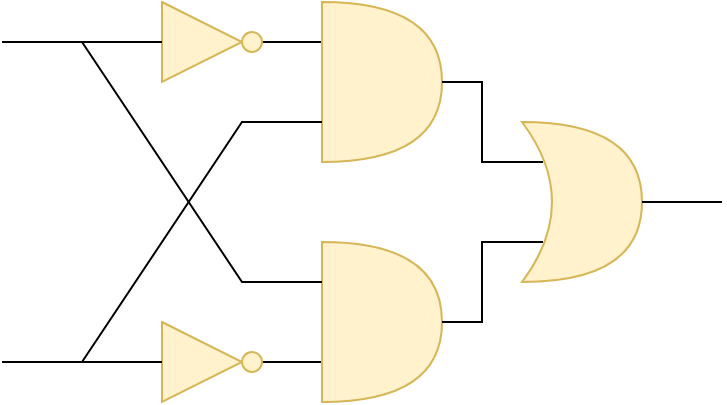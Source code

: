 <mxfile version="21.6.5" type="device">
  <diagram name="Page-1" id="5lDLv4cuH7ipZk0z9Rt7">
    <mxGraphModel dx="576" dy="389" grid="1" gridSize="10" guides="1" tooltips="1" connect="1" arrows="1" fold="1" page="1" pageScale="1" pageWidth="827" pageHeight="1169" math="0" shadow="0">
      <root>
        <mxCell id="0" />
        <mxCell id="1" parent="0" />
        <mxCell id="izB6UYeNm4W4QCuC1Q-C-7" value="" style="endArrow=none;html=1;rounded=0;exitX=0;exitY=0.5;exitDx=0;exitDy=0;" edge="1" parent="1">
          <mxGeometry width="50" height="50" relative="1" as="geometry">
            <mxPoint x="440" y="740" as="sourcePoint" />
            <mxPoint x="400" y="740" as="targetPoint" />
          </mxGeometry>
        </mxCell>
        <mxCell id="izB6UYeNm4W4QCuC1Q-C-3" value="" style="triangle;whiteSpace=wrap;html=1;fillColor=#fff2cc;strokeColor=#d6b656;" vertex="1" parent="1">
          <mxGeometry x="360" y="720" width="40" height="40" as="geometry" />
        </mxCell>
        <mxCell id="izB6UYeNm4W4QCuC1Q-C-4" value="" style="ellipse;whiteSpace=wrap;html=1;aspect=fixed;fillColor=#fff2cc;strokeColor=#d6b656;" vertex="1" parent="1">
          <mxGeometry x="400" y="735" width="10" height="10" as="geometry" />
        </mxCell>
        <mxCell id="izB6UYeNm4W4QCuC1Q-C-5" value="" style="endArrow=none;html=1;rounded=0;exitX=0;exitY=0.5;exitDx=0;exitDy=0;" edge="1" parent="1" source="izB6UYeNm4W4QCuC1Q-C-3">
          <mxGeometry width="50" height="50" relative="1" as="geometry">
            <mxPoint x="380" y="760" as="sourcePoint" />
            <mxPoint x="280" y="740" as="targetPoint" />
          </mxGeometry>
        </mxCell>
        <mxCell id="izB6UYeNm4W4QCuC1Q-C-6" value="" style="shape=or;whiteSpace=wrap;html=1;fillColor=#fff2cc;strokeColor=#d6b656;" vertex="1" parent="1">
          <mxGeometry x="440" y="680" width="60" height="80" as="geometry" />
        </mxCell>
        <mxCell id="izB6UYeNm4W4QCuC1Q-C-8" value="" style="endArrow=none;html=1;rounded=0;exitX=0;exitY=0.5;exitDx=0;exitDy=0;" edge="1" parent="1">
          <mxGeometry width="50" height="50" relative="1" as="geometry">
            <mxPoint x="440" y="580" as="sourcePoint" />
            <mxPoint x="400" y="580" as="targetPoint" />
          </mxGeometry>
        </mxCell>
        <mxCell id="izB6UYeNm4W4QCuC1Q-C-9" value="" style="triangle;whiteSpace=wrap;html=1;fillColor=#fff2cc;strokeColor=#d6b656;" vertex="1" parent="1">
          <mxGeometry x="360" y="560" width="40" height="40" as="geometry" />
        </mxCell>
        <mxCell id="izB6UYeNm4W4QCuC1Q-C-10" value="" style="ellipse;whiteSpace=wrap;html=1;aspect=fixed;fillColor=#fff2cc;strokeColor=#d6b656;" vertex="1" parent="1">
          <mxGeometry x="400" y="575" width="10" height="10" as="geometry" />
        </mxCell>
        <mxCell id="izB6UYeNm4W4QCuC1Q-C-11" value="" style="endArrow=none;html=1;rounded=0;exitX=0;exitY=0.5;exitDx=0;exitDy=0;" edge="1" parent="1" source="izB6UYeNm4W4QCuC1Q-C-9">
          <mxGeometry width="50" height="50" relative="1" as="geometry">
            <mxPoint x="380" y="600" as="sourcePoint" />
            <mxPoint x="280" y="580" as="targetPoint" />
          </mxGeometry>
        </mxCell>
        <mxCell id="izB6UYeNm4W4QCuC1Q-C-12" value="" style="shape=or;whiteSpace=wrap;html=1;fillColor=#fff2cc;strokeColor=#d6b656;" vertex="1" parent="1">
          <mxGeometry x="440" y="560" width="60" height="80" as="geometry" />
        </mxCell>
        <mxCell id="izB6UYeNm4W4QCuC1Q-C-13" value="" style="endArrow=none;html=1;rounded=0;exitX=0;exitY=0.75;exitDx=0;exitDy=0;exitPerimeter=0;" edge="1" parent="1" source="izB6UYeNm4W4QCuC1Q-C-12">
          <mxGeometry width="50" height="50" relative="1" as="geometry">
            <mxPoint x="370" y="750" as="sourcePoint" />
            <mxPoint x="320" y="740" as="targetPoint" />
            <Array as="points">
              <mxPoint x="400" y="620" />
            </Array>
          </mxGeometry>
        </mxCell>
        <mxCell id="izB6UYeNm4W4QCuC1Q-C-14" value="" style="endArrow=none;html=1;rounded=0;exitX=0;exitY=0.25;exitDx=0;exitDy=0;exitPerimeter=0;" edge="1" parent="1" source="izB6UYeNm4W4QCuC1Q-C-6">
          <mxGeometry width="50" height="50" relative="1" as="geometry">
            <mxPoint x="450" y="630" as="sourcePoint" />
            <mxPoint x="320" y="580" as="targetPoint" />
            <Array as="points">
              <mxPoint x="400" y="700" />
            </Array>
          </mxGeometry>
        </mxCell>
        <mxCell id="izB6UYeNm4W4QCuC1Q-C-15" value="" style="shape=xor;whiteSpace=wrap;html=1;fillColor=#fff2cc;strokeColor=#d6b656;" vertex="1" parent="1">
          <mxGeometry x="540" y="620" width="60" height="80" as="geometry" />
        </mxCell>
        <mxCell id="izB6UYeNm4W4QCuC1Q-C-16" value="" style="endArrow=none;html=1;rounded=0;exitX=0.175;exitY=0.75;exitDx=0;exitDy=0;exitPerimeter=0;" edge="1" parent="1" source="izB6UYeNm4W4QCuC1Q-C-15">
          <mxGeometry width="50" height="50" relative="1" as="geometry">
            <mxPoint x="540" y="720" as="sourcePoint" />
            <mxPoint x="500" y="720" as="targetPoint" />
            <Array as="points">
              <mxPoint x="520" y="680" />
              <mxPoint x="520" y="720" />
            </Array>
          </mxGeometry>
        </mxCell>
        <mxCell id="izB6UYeNm4W4QCuC1Q-C-17" value="" style="endArrow=none;html=1;rounded=0;exitX=0.175;exitY=0.25;exitDx=0;exitDy=0;exitPerimeter=0;entryX=1;entryY=0.5;entryDx=0;entryDy=0;entryPerimeter=0;" edge="1" parent="1" source="izB6UYeNm4W4QCuC1Q-C-15" target="izB6UYeNm4W4QCuC1Q-C-12">
          <mxGeometry width="50" height="50" relative="1" as="geometry">
            <mxPoint x="581" y="690" as="sourcePoint" />
            <mxPoint x="510" y="730" as="targetPoint" />
            <Array as="points">
              <mxPoint x="520" y="640" />
              <mxPoint x="520" y="600" />
            </Array>
          </mxGeometry>
        </mxCell>
        <mxCell id="izB6UYeNm4W4QCuC1Q-C-18" value="" style="endArrow=none;html=1;rounded=0;exitX=0;exitY=0.5;exitDx=0;exitDy=0;" edge="1" parent="1">
          <mxGeometry width="50" height="50" relative="1" as="geometry">
            <mxPoint x="640" y="660" as="sourcePoint" />
            <mxPoint x="600" y="660" as="targetPoint" />
          </mxGeometry>
        </mxCell>
      </root>
    </mxGraphModel>
  </diagram>
</mxfile>
